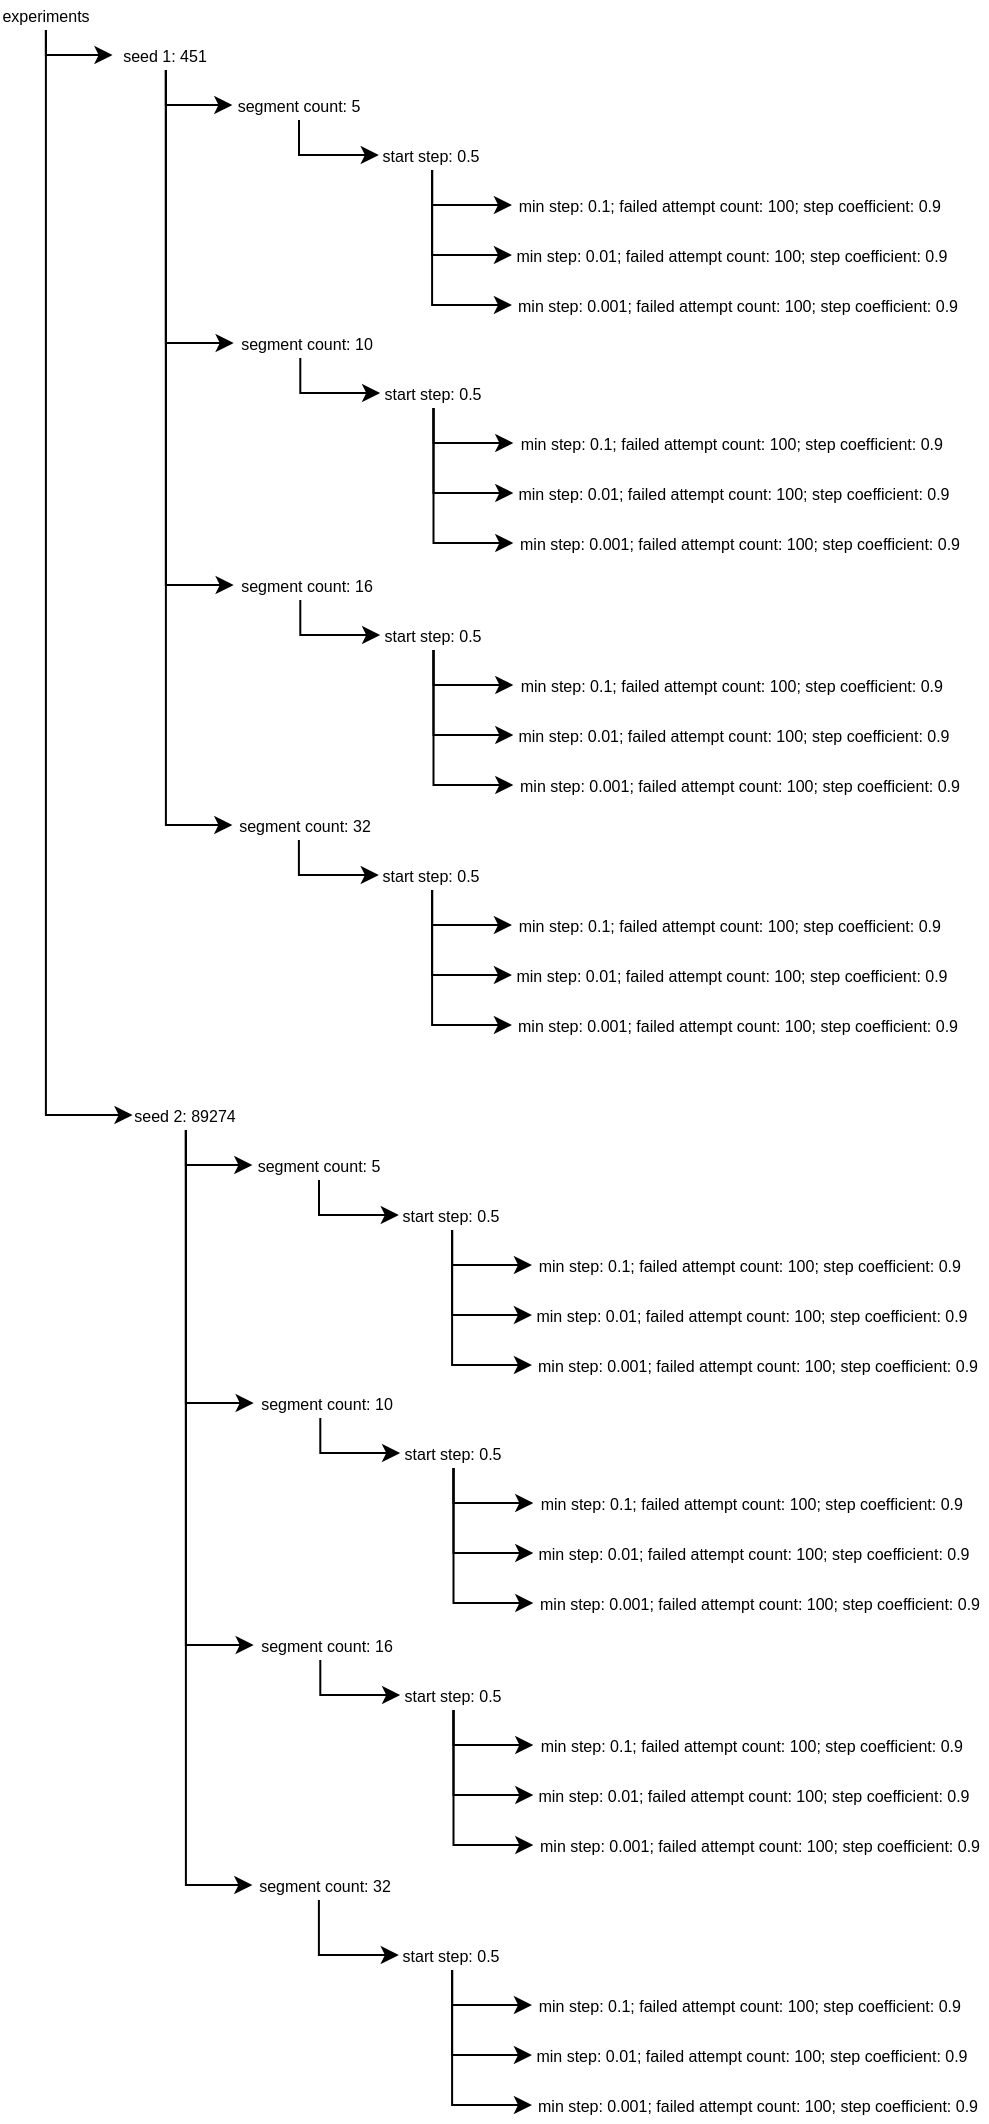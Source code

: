 <mxfile version="24.1.0" type="device">
  <diagram name="Page-1" id="G7vU5Jk2aDGEku781TAH">
    <mxGraphModel dx="989" dy="659" grid="1" gridSize="10" guides="1" tooltips="1" connect="1" arrows="1" fold="1" page="1" pageScale="1" pageWidth="850" pageHeight="1100" math="0" shadow="0">
      <root>
        <mxCell id="0" />
        <mxCell id="1" parent="0" />
        <mxCell id="Tn-plqf3XHTxCnsARwkG-59" value="" style="group;fontSize=8;" vertex="1" connectable="0" parent="1">
          <mxGeometry x="30" y="10" width="480" height="520" as="geometry" />
        </mxCell>
        <mxCell id="Tn-plqf3XHTxCnsARwkG-3" style="edgeStyle=orthogonalEdgeStyle;rounded=0;orthogonalLoop=1;jettySize=auto;html=1;entryX=0;entryY=0.5;entryDx=0;entryDy=0;fontSize=8;" edge="1" parent="Tn-plqf3XHTxCnsARwkG-59" source="Tn-plqf3XHTxCnsARwkG-1" target="Tn-plqf3XHTxCnsARwkG-2">
          <mxGeometry relative="1" as="geometry">
            <Array as="points">
              <mxPoint x="19.972" y="27.5" />
            </Array>
          </mxGeometry>
        </mxCell>
        <mxCell id="Tn-plqf3XHTxCnsARwkG-1" value="experiments" style="text;html=1;align=center;verticalAlign=middle;whiteSpace=wrap;rounded=0;fontSize=8;" vertex="1" parent="Tn-plqf3XHTxCnsARwkG-59">
          <mxGeometry width="39.945" height="15.0" as="geometry" />
        </mxCell>
        <mxCell id="Tn-plqf3XHTxCnsARwkG-9" style="edgeStyle=orthogonalEdgeStyle;rounded=0;orthogonalLoop=1;jettySize=auto;html=1;entryX=0;entryY=0.5;entryDx=0;entryDy=0;fontSize=8;" edge="1" parent="Tn-plqf3XHTxCnsARwkG-59" source="Tn-plqf3XHTxCnsARwkG-2" target="Tn-plqf3XHTxCnsARwkG-4">
          <mxGeometry relative="1" as="geometry">
            <Array as="points">
              <mxPoint x="79.889" y="52.5" />
            </Array>
          </mxGeometry>
        </mxCell>
        <mxCell id="Tn-plqf3XHTxCnsARwkG-38" style="edgeStyle=orthogonalEdgeStyle;rounded=0;orthogonalLoop=1;jettySize=auto;html=1;entryX=0;entryY=0.5;entryDx=0;entryDy=0;fontSize=8;" edge="1" parent="Tn-plqf3XHTxCnsARwkG-59" source="Tn-plqf3XHTxCnsARwkG-2" target="Tn-plqf3XHTxCnsARwkG-30">
          <mxGeometry relative="1" as="geometry">
            <Array as="points">
              <mxPoint x="79.889" y="171.5" />
            </Array>
          </mxGeometry>
        </mxCell>
        <mxCell id="Tn-plqf3XHTxCnsARwkG-48" style="edgeStyle=orthogonalEdgeStyle;rounded=0;orthogonalLoop=1;jettySize=auto;html=1;entryX=0;entryY=0.5;entryDx=0;entryDy=0;fontSize=8;" edge="1" parent="Tn-plqf3XHTxCnsARwkG-59" source="Tn-plqf3XHTxCnsARwkG-2" target="Tn-plqf3XHTxCnsARwkG-40">
          <mxGeometry relative="1" as="geometry">
            <Array as="points">
              <mxPoint x="79.889" y="292.5" />
            </Array>
          </mxGeometry>
        </mxCell>
        <mxCell id="Tn-plqf3XHTxCnsARwkG-58" style="edgeStyle=orthogonalEdgeStyle;rounded=0;orthogonalLoop=1;jettySize=auto;html=1;entryX=0;entryY=0.5;entryDx=0;entryDy=0;fontSize=8;" edge="1" parent="Tn-plqf3XHTxCnsARwkG-59" source="Tn-plqf3XHTxCnsARwkG-2" target="Tn-plqf3XHTxCnsARwkG-50">
          <mxGeometry relative="1" as="geometry">
            <Array as="points">
              <mxPoint x="79.889" y="412.5" />
            </Array>
          </mxGeometry>
        </mxCell>
        <mxCell id="Tn-plqf3XHTxCnsARwkG-2" value="seed 1: 451" style="text;html=1;align=center;verticalAlign=middle;whiteSpace=wrap;rounded=0;fontSize=8;" vertex="1" parent="Tn-plqf3XHTxCnsARwkG-59">
          <mxGeometry x="53.259" y="20.0" width="53.259" height="15.0" as="geometry" />
        </mxCell>
        <mxCell id="Tn-plqf3XHTxCnsARwkG-11" style="edgeStyle=orthogonalEdgeStyle;rounded=0;orthogonalLoop=1;jettySize=auto;html=1;entryX=0;entryY=0.5;entryDx=0;entryDy=0;fontSize=8;" edge="1" parent="Tn-plqf3XHTxCnsARwkG-59" source="Tn-plqf3XHTxCnsARwkG-4" target="Tn-plqf3XHTxCnsARwkG-5">
          <mxGeometry relative="1" as="geometry">
            <Array as="points">
              <mxPoint x="146.463" y="77.5" />
            </Array>
          </mxGeometry>
        </mxCell>
        <mxCell id="Tn-plqf3XHTxCnsARwkG-4" value="segment count: 5" style="text;html=1;align=center;verticalAlign=middle;whiteSpace=wrap;rounded=0;fontSize=8;" vertex="1" parent="Tn-plqf3XHTxCnsARwkG-59">
          <mxGeometry x="113.176" y="45.0" width="66.574" height="15.0" as="geometry" />
        </mxCell>
        <mxCell id="Tn-plqf3XHTxCnsARwkG-13" style="edgeStyle=orthogonalEdgeStyle;rounded=0;orthogonalLoop=1;jettySize=auto;html=1;entryX=0;entryY=0.5;entryDx=0;entryDy=0;fontSize=8;" edge="1" parent="Tn-plqf3XHTxCnsARwkG-59" source="Tn-plqf3XHTxCnsARwkG-5" target="Tn-plqf3XHTxCnsARwkG-12">
          <mxGeometry relative="1" as="geometry">
            <Array as="points">
              <mxPoint x="213.037" y="102.5" />
            </Array>
          </mxGeometry>
        </mxCell>
        <mxCell id="Tn-plqf3XHTxCnsARwkG-16" style="edgeStyle=orthogonalEdgeStyle;rounded=0;orthogonalLoop=1;jettySize=auto;html=1;entryX=0;entryY=0.5;entryDx=0;entryDy=0;fontSize=8;" edge="1" parent="Tn-plqf3XHTxCnsARwkG-59" source="Tn-plqf3XHTxCnsARwkG-5" target="Tn-plqf3XHTxCnsARwkG-14">
          <mxGeometry relative="1" as="geometry">
            <Array as="points">
              <mxPoint x="213.037" y="127.5" />
            </Array>
          </mxGeometry>
        </mxCell>
        <mxCell id="Tn-plqf3XHTxCnsARwkG-17" style="edgeStyle=orthogonalEdgeStyle;rounded=0;orthogonalLoop=1;jettySize=auto;html=1;entryX=0;entryY=0.5;entryDx=0;entryDy=0;fontSize=8;" edge="1" parent="Tn-plqf3XHTxCnsARwkG-59" source="Tn-plqf3XHTxCnsARwkG-5" target="Tn-plqf3XHTxCnsARwkG-15">
          <mxGeometry relative="1" as="geometry">
            <Array as="points">
              <mxPoint x="213.037" y="152.5" />
            </Array>
          </mxGeometry>
        </mxCell>
        <mxCell id="Tn-plqf3XHTxCnsARwkG-5" value="start step: 0.5" style="text;html=1;align=center;verticalAlign=middle;whiteSpace=wrap;rounded=0;fontSize=8;" vertex="1" parent="Tn-plqf3XHTxCnsARwkG-59">
          <mxGeometry x="186.408" y="70.0" width="53.259" height="15.0" as="geometry" />
        </mxCell>
        <mxCell id="Tn-plqf3XHTxCnsARwkG-12" value="min step: 0.1; failed attempt count: 100; step coefficient: 0.9&amp;nbsp;" style="text;html=1;align=center;verticalAlign=middle;whiteSpace=wrap;rounded=0;fontSize=8;" vertex="1" parent="Tn-plqf3XHTxCnsARwkG-59">
          <mxGeometry x="252.982" y="95.0" width="219.695" height="15.0" as="geometry" />
        </mxCell>
        <mxCell id="Tn-plqf3XHTxCnsARwkG-14" value="min step: 0.01; failed attempt count: 100; step coefficient: 0.9" style="text;html=1;align=center;verticalAlign=middle;whiteSpace=wrap;rounded=0;fontSize=8;" vertex="1" parent="Tn-plqf3XHTxCnsARwkG-59">
          <mxGeometry x="252.982" y="120.0" width="219.695" height="15.0" as="geometry" />
        </mxCell>
        <mxCell id="Tn-plqf3XHTxCnsARwkG-15" value="min step: 0.001; failed attempt count: 100; step coefficient: 0.9" style="text;html=1;align=center;verticalAlign=middle;whiteSpace=wrap;rounded=0;fontSize=8;" vertex="1" parent="Tn-plqf3XHTxCnsARwkG-59">
          <mxGeometry x="252.982" y="145.0" width="226.352" height="15.0" as="geometry" />
        </mxCell>
        <mxCell id="Tn-plqf3XHTxCnsARwkG-29" style="edgeStyle=orthogonalEdgeStyle;rounded=0;orthogonalLoop=1;jettySize=auto;html=1;entryX=0;entryY=0.5;entryDx=0;entryDy=0;fontSize=8;" edge="1" parent="Tn-plqf3XHTxCnsARwkG-59" source="Tn-plqf3XHTxCnsARwkG-30" target="Tn-plqf3XHTxCnsARwkG-34">
          <mxGeometry relative="1" as="geometry">
            <Array as="points">
              <mxPoint x="147.129" y="196.5" />
            </Array>
          </mxGeometry>
        </mxCell>
        <mxCell id="Tn-plqf3XHTxCnsARwkG-30" value="segment count: 10" style="text;html=1;align=center;verticalAlign=middle;whiteSpace=wrap;rounded=0;fontSize=8;" vertex="1" parent="Tn-plqf3XHTxCnsARwkG-59">
          <mxGeometry x="113.842" y="164" width="72.566" height="15.0" as="geometry" />
        </mxCell>
        <mxCell id="Tn-plqf3XHTxCnsARwkG-31" style="edgeStyle=orthogonalEdgeStyle;rounded=0;orthogonalLoop=1;jettySize=auto;html=1;entryX=0;entryY=0.5;entryDx=0;entryDy=0;fontSize=8;" edge="1" parent="Tn-plqf3XHTxCnsARwkG-59" source="Tn-plqf3XHTxCnsARwkG-34" target="Tn-plqf3XHTxCnsARwkG-35">
          <mxGeometry relative="1" as="geometry">
            <Array as="points">
              <mxPoint x="213.703" y="221.5" />
            </Array>
          </mxGeometry>
        </mxCell>
        <mxCell id="Tn-plqf3XHTxCnsARwkG-32" style="edgeStyle=orthogonalEdgeStyle;rounded=0;orthogonalLoop=1;jettySize=auto;html=1;entryX=0;entryY=0.5;entryDx=0;entryDy=0;fontSize=8;" edge="1" parent="Tn-plqf3XHTxCnsARwkG-59" source="Tn-plqf3XHTxCnsARwkG-34" target="Tn-plqf3XHTxCnsARwkG-36">
          <mxGeometry relative="1" as="geometry">
            <Array as="points">
              <mxPoint x="213.703" y="246.5" />
            </Array>
          </mxGeometry>
        </mxCell>
        <mxCell id="Tn-plqf3XHTxCnsARwkG-33" style="edgeStyle=orthogonalEdgeStyle;rounded=0;orthogonalLoop=1;jettySize=auto;html=1;entryX=0;entryY=0.5;entryDx=0;entryDy=0;fontSize=8;" edge="1" parent="Tn-plqf3XHTxCnsARwkG-59" source="Tn-plqf3XHTxCnsARwkG-34" target="Tn-plqf3XHTxCnsARwkG-37">
          <mxGeometry relative="1" as="geometry">
            <Array as="points">
              <mxPoint x="213.703" y="271.5" />
            </Array>
          </mxGeometry>
        </mxCell>
        <mxCell id="Tn-plqf3XHTxCnsARwkG-34" value="start step: 0.5" style="text;html=1;align=center;verticalAlign=middle;whiteSpace=wrap;rounded=0;fontSize=8;" vertex="1" parent="Tn-plqf3XHTxCnsARwkG-59">
          <mxGeometry x="187.074" y="189.0" width="53.259" height="15.0" as="geometry" />
        </mxCell>
        <mxCell id="Tn-plqf3XHTxCnsARwkG-35" value="min step: 0.1; failed attempt count: 100; step coefficient: 0.9&amp;nbsp;" style="text;html=1;align=center;verticalAlign=middle;whiteSpace=wrap;rounded=0;fontSize=8;" vertex="1" parent="Tn-plqf3XHTxCnsARwkG-59">
          <mxGeometry x="253.648" y="214.0" width="219.695" height="15.0" as="geometry" />
        </mxCell>
        <mxCell id="Tn-plqf3XHTxCnsARwkG-36" value="min step: 0.01; failed attempt count: 100; step coefficient: 0.9" style="text;html=1;align=center;verticalAlign=middle;whiteSpace=wrap;rounded=0;fontSize=8;" vertex="1" parent="Tn-plqf3XHTxCnsARwkG-59">
          <mxGeometry x="253.648" y="239.0" width="219.695" height="15.0" as="geometry" />
        </mxCell>
        <mxCell id="Tn-plqf3XHTxCnsARwkG-37" value="min step: 0.001; failed attempt count: 100; step coefficient: 0.9" style="text;html=1;align=center;verticalAlign=middle;whiteSpace=wrap;rounded=0;fontSize=8;" vertex="1" parent="Tn-plqf3XHTxCnsARwkG-59">
          <mxGeometry x="253.648" y="264.0" width="226.352" height="15.0" as="geometry" />
        </mxCell>
        <mxCell id="Tn-plqf3XHTxCnsARwkG-39" style="edgeStyle=orthogonalEdgeStyle;rounded=0;orthogonalLoop=1;jettySize=auto;html=1;entryX=0;entryY=0.5;entryDx=0;entryDy=0;fontSize=8;" edge="1" parent="Tn-plqf3XHTxCnsARwkG-59" source="Tn-plqf3XHTxCnsARwkG-40" target="Tn-plqf3XHTxCnsARwkG-44">
          <mxGeometry relative="1" as="geometry">
            <Array as="points">
              <mxPoint x="147.129" y="317.5" />
            </Array>
          </mxGeometry>
        </mxCell>
        <mxCell id="Tn-plqf3XHTxCnsARwkG-40" value="segment count: 16" style="text;html=1;align=center;verticalAlign=middle;whiteSpace=wrap;rounded=0;fontSize=8;" vertex="1" parent="Tn-plqf3XHTxCnsARwkG-59">
          <mxGeometry x="113.842" y="285.0" width="72.566" height="15.0" as="geometry" />
        </mxCell>
        <mxCell id="Tn-plqf3XHTxCnsARwkG-41" style="edgeStyle=orthogonalEdgeStyle;rounded=0;orthogonalLoop=1;jettySize=auto;html=1;entryX=0;entryY=0.5;entryDx=0;entryDy=0;fontSize=8;" edge="1" parent="Tn-plqf3XHTxCnsARwkG-59" source="Tn-plqf3XHTxCnsARwkG-44" target="Tn-plqf3XHTxCnsARwkG-45">
          <mxGeometry relative="1" as="geometry">
            <Array as="points">
              <mxPoint x="213.703" y="342.5" />
            </Array>
          </mxGeometry>
        </mxCell>
        <mxCell id="Tn-plqf3XHTxCnsARwkG-42" style="edgeStyle=orthogonalEdgeStyle;rounded=0;orthogonalLoop=1;jettySize=auto;html=1;entryX=0;entryY=0.5;entryDx=0;entryDy=0;fontSize=8;" edge="1" parent="Tn-plqf3XHTxCnsARwkG-59" source="Tn-plqf3XHTxCnsARwkG-44" target="Tn-plqf3XHTxCnsARwkG-46">
          <mxGeometry relative="1" as="geometry">
            <Array as="points">
              <mxPoint x="213.703" y="367.5" />
            </Array>
          </mxGeometry>
        </mxCell>
        <mxCell id="Tn-plqf3XHTxCnsARwkG-43" style="edgeStyle=orthogonalEdgeStyle;rounded=0;orthogonalLoop=1;jettySize=auto;html=1;entryX=0;entryY=0.5;entryDx=0;entryDy=0;fontSize=8;" edge="1" parent="Tn-plqf3XHTxCnsARwkG-59" source="Tn-plqf3XHTxCnsARwkG-44" target="Tn-plqf3XHTxCnsARwkG-47">
          <mxGeometry relative="1" as="geometry">
            <Array as="points">
              <mxPoint x="213.703" y="392.5" />
            </Array>
          </mxGeometry>
        </mxCell>
        <mxCell id="Tn-plqf3XHTxCnsARwkG-44" value="start step: 0.5" style="text;html=1;align=center;verticalAlign=middle;whiteSpace=wrap;rounded=0;fontSize=8;" vertex="1" parent="Tn-plqf3XHTxCnsARwkG-59">
          <mxGeometry x="187.074" y="310" width="53.259" height="15.0" as="geometry" />
        </mxCell>
        <mxCell id="Tn-plqf3XHTxCnsARwkG-45" value="min step: 0.1; failed attempt count: 100; step coefficient: 0.9&amp;nbsp;" style="text;html=1;align=center;verticalAlign=middle;whiteSpace=wrap;rounded=0;fontSize=8;" vertex="1" parent="Tn-plqf3XHTxCnsARwkG-59">
          <mxGeometry x="253.648" y="335.0" width="219.695" height="15.0" as="geometry" />
        </mxCell>
        <mxCell id="Tn-plqf3XHTxCnsARwkG-46" value="min step: 0.01; failed attempt count: 100; step coefficient: 0.9" style="text;html=1;align=center;verticalAlign=middle;whiteSpace=wrap;rounded=0;fontSize=8;" vertex="1" parent="Tn-plqf3XHTxCnsARwkG-59">
          <mxGeometry x="253.648" y="360.0" width="219.695" height="15.0" as="geometry" />
        </mxCell>
        <mxCell id="Tn-plqf3XHTxCnsARwkG-47" value="min step: 0.001; failed attempt count: 100; step coefficient: 0.9" style="text;html=1;align=center;verticalAlign=middle;whiteSpace=wrap;rounded=0;fontSize=8;" vertex="1" parent="Tn-plqf3XHTxCnsARwkG-59">
          <mxGeometry x="253.648" y="385.0" width="226.352" height="15.0" as="geometry" />
        </mxCell>
        <mxCell id="Tn-plqf3XHTxCnsARwkG-49" style="edgeStyle=orthogonalEdgeStyle;rounded=0;orthogonalLoop=1;jettySize=auto;html=1;entryX=0;entryY=0.5;entryDx=0;entryDy=0;fontSize=8;" edge="1" parent="Tn-plqf3XHTxCnsARwkG-59" source="Tn-plqf3XHTxCnsARwkG-50" target="Tn-plqf3XHTxCnsARwkG-54">
          <mxGeometry relative="1" as="geometry">
            <Array as="points">
              <mxPoint x="146.463" y="437.5" />
            </Array>
          </mxGeometry>
        </mxCell>
        <mxCell id="Tn-plqf3XHTxCnsARwkG-50" value="segment count: 32" style="text;html=1;align=center;verticalAlign=middle;whiteSpace=wrap;rounded=0;fontSize=8;" vertex="1" parent="Tn-plqf3XHTxCnsARwkG-59">
          <mxGeometry x="113.176" y="405" width="72.566" height="15.0" as="geometry" />
        </mxCell>
        <mxCell id="Tn-plqf3XHTxCnsARwkG-51" style="edgeStyle=orthogonalEdgeStyle;rounded=0;orthogonalLoop=1;jettySize=auto;html=1;entryX=0;entryY=0.5;entryDx=0;entryDy=0;fontSize=8;" edge="1" parent="Tn-plqf3XHTxCnsARwkG-59" source="Tn-plqf3XHTxCnsARwkG-54" target="Tn-plqf3XHTxCnsARwkG-55">
          <mxGeometry relative="1" as="geometry">
            <Array as="points">
              <mxPoint x="213.037" y="462.5" />
            </Array>
          </mxGeometry>
        </mxCell>
        <mxCell id="Tn-plqf3XHTxCnsARwkG-52" style="edgeStyle=orthogonalEdgeStyle;rounded=0;orthogonalLoop=1;jettySize=auto;html=1;entryX=0;entryY=0.5;entryDx=0;entryDy=0;fontSize=8;" edge="1" parent="Tn-plqf3XHTxCnsARwkG-59" source="Tn-plqf3XHTxCnsARwkG-54" target="Tn-plqf3XHTxCnsARwkG-56">
          <mxGeometry relative="1" as="geometry">
            <Array as="points">
              <mxPoint x="213.037" y="487.5" />
            </Array>
          </mxGeometry>
        </mxCell>
        <mxCell id="Tn-plqf3XHTxCnsARwkG-53" style="edgeStyle=orthogonalEdgeStyle;rounded=0;orthogonalLoop=1;jettySize=auto;html=1;entryX=0;entryY=0.5;entryDx=0;entryDy=0;fontSize=8;" edge="1" parent="Tn-plqf3XHTxCnsARwkG-59" source="Tn-plqf3XHTxCnsARwkG-54" target="Tn-plqf3XHTxCnsARwkG-57">
          <mxGeometry relative="1" as="geometry">
            <Array as="points">
              <mxPoint x="213.037" y="512.5" />
            </Array>
          </mxGeometry>
        </mxCell>
        <mxCell id="Tn-plqf3XHTxCnsARwkG-54" value="start step: 0.5" style="text;html=1;align=center;verticalAlign=middle;whiteSpace=wrap;rounded=0;fontSize=8;" vertex="1" parent="Tn-plqf3XHTxCnsARwkG-59">
          <mxGeometry x="186.408" y="430.0" width="53.259" height="15.0" as="geometry" />
        </mxCell>
        <mxCell id="Tn-plqf3XHTxCnsARwkG-55" value="min step: 0.1; failed attempt count: 100; step coefficient: 0.9&amp;nbsp;" style="text;html=1;align=center;verticalAlign=middle;whiteSpace=wrap;rounded=0;fontSize=8;" vertex="1" parent="Tn-plqf3XHTxCnsARwkG-59">
          <mxGeometry x="252.982" y="455" width="219.695" height="15.0" as="geometry" />
        </mxCell>
        <mxCell id="Tn-plqf3XHTxCnsARwkG-56" value="min step: 0.01; failed attempt count: 100; step coefficient: 0.9" style="text;html=1;align=center;verticalAlign=middle;whiteSpace=wrap;rounded=0;fontSize=8;" vertex="1" parent="Tn-plqf3XHTxCnsARwkG-59">
          <mxGeometry x="252.982" y="480.0" width="219.695" height="15.0" as="geometry" />
        </mxCell>
        <mxCell id="Tn-plqf3XHTxCnsARwkG-57" value="min step: 0.001; failed attempt count: 100; step coefficient: 0.9" style="text;html=1;align=center;verticalAlign=middle;whiteSpace=wrap;rounded=0;fontSize=8;" vertex="1" parent="Tn-plqf3XHTxCnsARwkG-59">
          <mxGeometry x="252.982" y="505.0" width="226.352" height="15.0" as="geometry" />
        </mxCell>
        <mxCell id="Tn-plqf3XHTxCnsARwkG-60" value="" style="group;fontSize=8;" vertex="1" connectable="0" parent="1">
          <mxGeometry x="40" y="550" width="480" height="520" as="geometry" />
        </mxCell>
        <mxCell id="Tn-plqf3XHTxCnsARwkG-97" style="edgeStyle=orthogonalEdgeStyle;rounded=0;orthogonalLoop=1;jettySize=auto;html=1;entryX=0;entryY=0.5;entryDx=0;entryDy=0;fontSize=8;" edge="1" parent="Tn-plqf3XHTxCnsARwkG-60" source="Tn-plqf3XHTxCnsARwkG-100" target="Tn-plqf3XHTxCnsARwkG-101">
          <mxGeometry relative="1" as="geometry">
            <Array as="points">
              <mxPoint x="213.037" y="462.5" />
            </Array>
          </mxGeometry>
        </mxCell>
        <mxCell id="Tn-plqf3XHTxCnsARwkG-98" style="edgeStyle=orthogonalEdgeStyle;rounded=0;orthogonalLoop=1;jettySize=auto;html=1;entryX=0;entryY=0.5;entryDx=0;entryDy=0;fontSize=8;" edge="1" parent="Tn-plqf3XHTxCnsARwkG-60" source="Tn-plqf3XHTxCnsARwkG-100" target="Tn-plqf3XHTxCnsARwkG-102">
          <mxGeometry relative="1" as="geometry">
            <Array as="points">
              <mxPoint x="213.037" y="487.5" />
            </Array>
          </mxGeometry>
        </mxCell>
        <mxCell id="Tn-plqf3XHTxCnsARwkG-99" style="edgeStyle=orthogonalEdgeStyle;rounded=0;orthogonalLoop=1;jettySize=auto;html=1;entryX=0;entryY=0.5;entryDx=0;entryDy=0;fontSize=8;" edge="1" parent="Tn-plqf3XHTxCnsARwkG-60" source="Tn-plqf3XHTxCnsARwkG-100" target="Tn-plqf3XHTxCnsARwkG-103">
          <mxGeometry relative="1" as="geometry">
            <Array as="points">
              <mxPoint x="213.037" y="512.5" />
            </Array>
          </mxGeometry>
        </mxCell>
        <mxCell id="Tn-plqf3XHTxCnsARwkG-100" value="start step: 0.5" style="text;html=1;align=center;verticalAlign=middle;whiteSpace=wrap;rounded=0;fontSize=8;" vertex="1" parent="Tn-plqf3XHTxCnsARwkG-60">
          <mxGeometry x="186.408" y="430.0" width="53.259" height="15.0" as="geometry" />
        </mxCell>
        <mxCell id="Tn-plqf3XHTxCnsARwkG-101" value="min step: 0.1; failed attempt count: 100; step coefficient: 0.9&amp;nbsp;" style="text;html=1;align=center;verticalAlign=middle;whiteSpace=wrap;rounded=0;fontSize=8;" vertex="1" parent="Tn-plqf3XHTxCnsARwkG-60">
          <mxGeometry x="252.982" y="455" width="219.695" height="15.0" as="geometry" />
        </mxCell>
        <mxCell id="Tn-plqf3XHTxCnsARwkG-102" value="min step: 0.01; failed attempt count: 100; step coefficient: 0.9" style="text;html=1;align=center;verticalAlign=middle;whiteSpace=wrap;rounded=0;fontSize=8;" vertex="1" parent="Tn-plqf3XHTxCnsARwkG-60">
          <mxGeometry x="252.982" y="480.0" width="219.695" height="15.0" as="geometry" />
        </mxCell>
        <mxCell id="Tn-plqf3XHTxCnsARwkG-103" value="min step: 0.001; failed attempt count: 100; step coefficient: 0.9" style="text;html=1;align=center;verticalAlign=middle;whiteSpace=wrap;rounded=0;fontSize=8;" vertex="1" parent="Tn-plqf3XHTxCnsARwkG-60">
          <mxGeometry x="252.982" y="505.0" width="226.352" height="15.0" as="geometry" />
        </mxCell>
        <mxCell id="Tn-plqf3XHTxCnsARwkG-104" value="" style="group" vertex="1" connectable="0" parent="1">
          <mxGeometry x="40" y="540" width="480.0" height="420" as="geometry" />
        </mxCell>
        <mxCell id="Tn-plqf3XHTxCnsARwkG-63" style="edgeStyle=orthogonalEdgeStyle;rounded=0;orthogonalLoop=1;jettySize=auto;html=1;entryX=0;entryY=0.5;entryDx=0;entryDy=0;fontSize=8;" edge="1" parent="Tn-plqf3XHTxCnsARwkG-104" source="Tn-plqf3XHTxCnsARwkG-67" target="Tn-plqf3XHTxCnsARwkG-69">
          <mxGeometry relative="1" as="geometry">
            <Array as="points">
              <mxPoint x="79.889" y="52.5" />
            </Array>
          </mxGeometry>
        </mxCell>
        <mxCell id="Tn-plqf3XHTxCnsARwkG-64" style="edgeStyle=orthogonalEdgeStyle;rounded=0;orthogonalLoop=1;jettySize=auto;html=1;entryX=0;entryY=0.5;entryDx=0;entryDy=0;fontSize=8;" edge="1" parent="Tn-plqf3XHTxCnsARwkG-104" source="Tn-plqf3XHTxCnsARwkG-67" target="Tn-plqf3XHTxCnsARwkG-78">
          <mxGeometry relative="1" as="geometry">
            <Array as="points">
              <mxPoint x="79.889" y="171.5" />
            </Array>
          </mxGeometry>
        </mxCell>
        <mxCell id="Tn-plqf3XHTxCnsARwkG-65" style="edgeStyle=orthogonalEdgeStyle;rounded=0;orthogonalLoop=1;jettySize=auto;html=1;entryX=0;entryY=0.5;entryDx=0;entryDy=0;fontSize=8;" edge="1" parent="Tn-plqf3XHTxCnsARwkG-104" source="Tn-plqf3XHTxCnsARwkG-67" target="Tn-plqf3XHTxCnsARwkG-87">
          <mxGeometry relative="1" as="geometry">
            <Array as="points">
              <mxPoint x="79.889" y="292.5" />
            </Array>
          </mxGeometry>
        </mxCell>
        <mxCell id="Tn-plqf3XHTxCnsARwkG-66" style="edgeStyle=orthogonalEdgeStyle;rounded=0;orthogonalLoop=1;jettySize=auto;html=1;entryX=0;entryY=0.5;entryDx=0;entryDy=0;fontSize=8;" edge="1" parent="Tn-plqf3XHTxCnsARwkG-104" source="Tn-plqf3XHTxCnsARwkG-67" target="Tn-plqf3XHTxCnsARwkG-96">
          <mxGeometry relative="1" as="geometry">
            <Array as="points">
              <mxPoint x="79.889" y="412.5" />
            </Array>
          </mxGeometry>
        </mxCell>
        <mxCell id="Tn-plqf3XHTxCnsARwkG-67" value="seed 2: 89274" style="text;html=1;align=center;verticalAlign=middle;whiteSpace=wrap;rounded=0;fontSize=8;" vertex="1" parent="Tn-plqf3XHTxCnsARwkG-104">
          <mxGeometry x="53.259" y="20.0" width="53.259" height="15.0" as="geometry" />
        </mxCell>
        <mxCell id="Tn-plqf3XHTxCnsARwkG-68" style="edgeStyle=orthogonalEdgeStyle;rounded=0;orthogonalLoop=1;jettySize=auto;html=1;entryX=0;entryY=0.5;entryDx=0;entryDy=0;fontSize=8;" edge="1" parent="Tn-plqf3XHTxCnsARwkG-104" source="Tn-plqf3XHTxCnsARwkG-69" target="Tn-plqf3XHTxCnsARwkG-73">
          <mxGeometry relative="1" as="geometry">
            <Array as="points">
              <mxPoint x="146.463" y="77.5" />
            </Array>
          </mxGeometry>
        </mxCell>
        <mxCell id="Tn-plqf3XHTxCnsARwkG-69" value="segment count: 5" style="text;html=1;align=center;verticalAlign=middle;whiteSpace=wrap;rounded=0;fontSize=8;" vertex="1" parent="Tn-plqf3XHTxCnsARwkG-104">
          <mxGeometry x="113.176" y="45.0" width="66.574" height="15.0" as="geometry" />
        </mxCell>
        <mxCell id="Tn-plqf3XHTxCnsARwkG-70" style="edgeStyle=orthogonalEdgeStyle;rounded=0;orthogonalLoop=1;jettySize=auto;html=1;entryX=0;entryY=0.5;entryDx=0;entryDy=0;fontSize=8;" edge="1" parent="Tn-plqf3XHTxCnsARwkG-104" source="Tn-plqf3XHTxCnsARwkG-73" target="Tn-plqf3XHTxCnsARwkG-74">
          <mxGeometry relative="1" as="geometry">
            <Array as="points">
              <mxPoint x="213.037" y="102.5" />
            </Array>
          </mxGeometry>
        </mxCell>
        <mxCell id="Tn-plqf3XHTxCnsARwkG-71" style="edgeStyle=orthogonalEdgeStyle;rounded=0;orthogonalLoop=1;jettySize=auto;html=1;entryX=0;entryY=0.5;entryDx=0;entryDy=0;fontSize=8;" edge="1" parent="Tn-plqf3XHTxCnsARwkG-104" source="Tn-plqf3XHTxCnsARwkG-73" target="Tn-plqf3XHTxCnsARwkG-75">
          <mxGeometry relative="1" as="geometry">
            <Array as="points">
              <mxPoint x="213.037" y="127.5" />
            </Array>
          </mxGeometry>
        </mxCell>
        <mxCell id="Tn-plqf3XHTxCnsARwkG-72" style="edgeStyle=orthogonalEdgeStyle;rounded=0;orthogonalLoop=1;jettySize=auto;html=1;entryX=0;entryY=0.5;entryDx=0;entryDy=0;fontSize=8;" edge="1" parent="Tn-plqf3XHTxCnsARwkG-104" source="Tn-plqf3XHTxCnsARwkG-73" target="Tn-plqf3XHTxCnsARwkG-76">
          <mxGeometry relative="1" as="geometry">
            <Array as="points">
              <mxPoint x="213.037" y="152.5" />
            </Array>
          </mxGeometry>
        </mxCell>
        <mxCell id="Tn-plqf3XHTxCnsARwkG-73" value="start step: 0.5" style="text;html=1;align=center;verticalAlign=middle;whiteSpace=wrap;rounded=0;fontSize=8;" vertex="1" parent="Tn-plqf3XHTxCnsARwkG-104">
          <mxGeometry x="186.408" y="70.0" width="53.259" height="15.0" as="geometry" />
        </mxCell>
        <mxCell id="Tn-plqf3XHTxCnsARwkG-74" value="min step: 0.1; failed attempt count: 100; step coefficient: 0.9&amp;nbsp;" style="text;html=1;align=center;verticalAlign=middle;whiteSpace=wrap;rounded=0;fontSize=8;" vertex="1" parent="Tn-plqf3XHTxCnsARwkG-104">
          <mxGeometry x="252.982" y="95.0" width="219.695" height="15.0" as="geometry" />
        </mxCell>
        <mxCell id="Tn-plqf3XHTxCnsARwkG-75" value="min step: 0.01; failed attempt count: 100; step coefficient: 0.9" style="text;html=1;align=center;verticalAlign=middle;whiteSpace=wrap;rounded=0;fontSize=8;" vertex="1" parent="Tn-plqf3XHTxCnsARwkG-104">
          <mxGeometry x="252.982" y="120.0" width="219.695" height="15.0" as="geometry" />
        </mxCell>
        <mxCell id="Tn-plqf3XHTxCnsARwkG-76" value="min step: 0.001; failed attempt count: 100; step coefficient: 0.9" style="text;html=1;align=center;verticalAlign=middle;whiteSpace=wrap;rounded=0;fontSize=8;" vertex="1" parent="Tn-plqf3XHTxCnsARwkG-104">
          <mxGeometry x="252.982" y="145.0" width="226.352" height="15.0" as="geometry" />
        </mxCell>
        <mxCell id="Tn-plqf3XHTxCnsARwkG-77" style="edgeStyle=orthogonalEdgeStyle;rounded=0;orthogonalLoop=1;jettySize=auto;html=1;entryX=0;entryY=0.5;entryDx=0;entryDy=0;fontSize=8;" edge="1" parent="Tn-plqf3XHTxCnsARwkG-104" source="Tn-plqf3XHTxCnsARwkG-78" target="Tn-plqf3XHTxCnsARwkG-82">
          <mxGeometry relative="1" as="geometry">
            <Array as="points">
              <mxPoint x="147.129" y="196.5" />
            </Array>
          </mxGeometry>
        </mxCell>
        <mxCell id="Tn-plqf3XHTxCnsARwkG-78" value="segment count: 10" style="text;html=1;align=center;verticalAlign=middle;whiteSpace=wrap;rounded=0;fontSize=8;" vertex="1" parent="Tn-plqf3XHTxCnsARwkG-104">
          <mxGeometry x="113.842" y="164" width="72.566" height="15.0" as="geometry" />
        </mxCell>
        <mxCell id="Tn-plqf3XHTxCnsARwkG-79" style="edgeStyle=orthogonalEdgeStyle;rounded=0;orthogonalLoop=1;jettySize=auto;html=1;entryX=0;entryY=0.5;entryDx=0;entryDy=0;fontSize=8;" edge="1" parent="Tn-plqf3XHTxCnsARwkG-104" source="Tn-plqf3XHTxCnsARwkG-82" target="Tn-plqf3XHTxCnsARwkG-83">
          <mxGeometry relative="1" as="geometry">
            <Array as="points">
              <mxPoint x="213.703" y="221.5" />
            </Array>
          </mxGeometry>
        </mxCell>
        <mxCell id="Tn-plqf3XHTxCnsARwkG-80" style="edgeStyle=orthogonalEdgeStyle;rounded=0;orthogonalLoop=1;jettySize=auto;html=1;entryX=0;entryY=0.5;entryDx=0;entryDy=0;fontSize=8;" edge="1" parent="Tn-plqf3XHTxCnsARwkG-104" source="Tn-plqf3XHTxCnsARwkG-82" target="Tn-plqf3XHTxCnsARwkG-84">
          <mxGeometry relative="1" as="geometry">
            <Array as="points">
              <mxPoint x="213.703" y="246.5" />
            </Array>
          </mxGeometry>
        </mxCell>
        <mxCell id="Tn-plqf3XHTxCnsARwkG-81" style="edgeStyle=orthogonalEdgeStyle;rounded=0;orthogonalLoop=1;jettySize=auto;html=1;entryX=0;entryY=0.5;entryDx=0;entryDy=0;fontSize=8;" edge="1" parent="Tn-plqf3XHTxCnsARwkG-104" source="Tn-plqf3XHTxCnsARwkG-82" target="Tn-plqf3XHTxCnsARwkG-85">
          <mxGeometry relative="1" as="geometry">
            <Array as="points">
              <mxPoint x="213.703" y="271.5" />
            </Array>
          </mxGeometry>
        </mxCell>
        <mxCell id="Tn-plqf3XHTxCnsARwkG-82" value="start step: 0.5" style="text;html=1;align=center;verticalAlign=middle;whiteSpace=wrap;rounded=0;fontSize=8;" vertex="1" parent="Tn-plqf3XHTxCnsARwkG-104">
          <mxGeometry x="187.074" y="189.0" width="53.259" height="15.0" as="geometry" />
        </mxCell>
        <mxCell id="Tn-plqf3XHTxCnsARwkG-83" value="min step: 0.1; failed attempt count: 100; step coefficient: 0.9&amp;nbsp;" style="text;html=1;align=center;verticalAlign=middle;whiteSpace=wrap;rounded=0;fontSize=8;" vertex="1" parent="Tn-plqf3XHTxCnsARwkG-104">
          <mxGeometry x="253.648" y="214.0" width="219.695" height="15.0" as="geometry" />
        </mxCell>
        <mxCell id="Tn-plqf3XHTxCnsARwkG-84" value="min step: 0.01; failed attempt count: 100; step coefficient: 0.9" style="text;html=1;align=center;verticalAlign=middle;whiteSpace=wrap;rounded=0;fontSize=8;" vertex="1" parent="Tn-plqf3XHTxCnsARwkG-104">
          <mxGeometry x="253.648" y="239.0" width="219.695" height="15.0" as="geometry" />
        </mxCell>
        <mxCell id="Tn-plqf3XHTxCnsARwkG-85" value="min step: 0.001; failed attempt count: 100; step coefficient: 0.9" style="text;html=1;align=center;verticalAlign=middle;whiteSpace=wrap;rounded=0;fontSize=8;" vertex="1" parent="Tn-plqf3XHTxCnsARwkG-104">
          <mxGeometry x="253.648" y="264.0" width="226.352" height="15.0" as="geometry" />
        </mxCell>
        <mxCell id="Tn-plqf3XHTxCnsARwkG-86" style="edgeStyle=orthogonalEdgeStyle;rounded=0;orthogonalLoop=1;jettySize=auto;html=1;entryX=0;entryY=0.5;entryDx=0;entryDy=0;fontSize=8;" edge="1" parent="Tn-plqf3XHTxCnsARwkG-104" source="Tn-plqf3XHTxCnsARwkG-87" target="Tn-plqf3XHTxCnsARwkG-91">
          <mxGeometry relative="1" as="geometry">
            <Array as="points">
              <mxPoint x="147.129" y="317.5" />
            </Array>
          </mxGeometry>
        </mxCell>
        <mxCell id="Tn-plqf3XHTxCnsARwkG-87" value="segment count: 16" style="text;html=1;align=center;verticalAlign=middle;whiteSpace=wrap;rounded=0;fontSize=8;" vertex="1" parent="Tn-plqf3XHTxCnsARwkG-104">
          <mxGeometry x="113.842" y="285.0" width="72.566" height="15.0" as="geometry" />
        </mxCell>
        <mxCell id="Tn-plqf3XHTxCnsARwkG-88" style="edgeStyle=orthogonalEdgeStyle;rounded=0;orthogonalLoop=1;jettySize=auto;html=1;entryX=0;entryY=0.5;entryDx=0;entryDy=0;fontSize=8;" edge="1" parent="Tn-plqf3XHTxCnsARwkG-104" source="Tn-plqf3XHTxCnsARwkG-91" target="Tn-plqf3XHTxCnsARwkG-92">
          <mxGeometry relative="1" as="geometry">
            <Array as="points">
              <mxPoint x="213.703" y="342.5" />
            </Array>
          </mxGeometry>
        </mxCell>
        <mxCell id="Tn-plqf3XHTxCnsARwkG-89" style="edgeStyle=orthogonalEdgeStyle;rounded=0;orthogonalLoop=1;jettySize=auto;html=1;entryX=0;entryY=0.5;entryDx=0;entryDy=0;fontSize=8;" edge="1" parent="Tn-plqf3XHTxCnsARwkG-104" source="Tn-plqf3XHTxCnsARwkG-91" target="Tn-plqf3XHTxCnsARwkG-93">
          <mxGeometry relative="1" as="geometry">
            <Array as="points">
              <mxPoint x="213.703" y="367.5" />
            </Array>
          </mxGeometry>
        </mxCell>
        <mxCell id="Tn-plqf3XHTxCnsARwkG-90" style="edgeStyle=orthogonalEdgeStyle;rounded=0;orthogonalLoop=1;jettySize=auto;html=1;entryX=0;entryY=0.5;entryDx=0;entryDy=0;fontSize=8;" edge="1" parent="Tn-plqf3XHTxCnsARwkG-104" source="Tn-plqf3XHTxCnsARwkG-91" target="Tn-plqf3XHTxCnsARwkG-94">
          <mxGeometry relative="1" as="geometry">
            <Array as="points">
              <mxPoint x="213.703" y="392.5" />
            </Array>
          </mxGeometry>
        </mxCell>
        <mxCell id="Tn-plqf3XHTxCnsARwkG-91" value="start step: 0.5" style="text;html=1;align=center;verticalAlign=middle;whiteSpace=wrap;rounded=0;fontSize=8;" vertex="1" parent="Tn-plqf3XHTxCnsARwkG-104">
          <mxGeometry x="187.074" y="310" width="53.259" height="15.0" as="geometry" />
        </mxCell>
        <mxCell id="Tn-plqf3XHTxCnsARwkG-92" value="min step: 0.1; failed attempt count: 100; step coefficient: 0.9&amp;nbsp;" style="text;html=1;align=center;verticalAlign=middle;whiteSpace=wrap;rounded=0;fontSize=8;" vertex="1" parent="Tn-plqf3XHTxCnsARwkG-104">
          <mxGeometry x="253.648" y="335.0" width="219.695" height="15.0" as="geometry" />
        </mxCell>
        <mxCell id="Tn-plqf3XHTxCnsARwkG-93" value="min step: 0.01; failed attempt count: 100; step coefficient: 0.9" style="text;html=1;align=center;verticalAlign=middle;whiteSpace=wrap;rounded=0;fontSize=8;" vertex="1" parent="Tn-plqf3XHTxCnsARwkG-104">
          <mxGeometry x="253.648" y="360.0" width="219.695" height="15.0" as="geometry" />
        </mxCell>
        <mxCell id="Tn-plqf3XHTxCnsARwkG-94" value="min step: 0.001; failed attempt count: 100; step coefficient: 0.9" style="text;html=1;align=center;verticalAlign=middle;whiteSpace=wrap;rounded=0;fontSize=8;" vertex="1" parent="Tn-plqf3XHTxCnsARwkG-104">
          <mxGeometry x="253.648" y="385.0" width="226.352" height="15.0" as="geometry" />
        </mxCell>
        <mxCell id="Tn-plqf3XHTxCnsARwkG-96" value="segment count: 32" style="text;html=1;align=center;verticalAlign=middle;whiteSpace=wrap;rounded=0;fontSize=8;" vertex="1" parent="Tn-plqf3XHTxCnsARwkG-104">
          <mxGeometry x="113.176" y="405" width="72.566" height="15.0" as="geometry" />
        </mxCell>
        <mxCell id="Tn-plqf3XHTxCnsARwkG-95" style="edgeStyle=orthogonalEdgeStyle;rounded=0;orthogonalLoop=1;jettySize=auto;html=1;entryX=0;entryY=0.5;entryDx=0;entryDy=0;fontSize=8;" edge="1" parent="1" source="Tn-plqf3XHTxCnsARwkG-96" target="Tn-plqf3XHTxCnsARwkG-100">
          <mxGeometry relative="1" as="geometry">
            <Array as="points">
              <mxPoint x="186.463" y="987.5" />
            </Array>
          </mxGeometry>
        </mxCell>
        <mxCell id="Tn-plqf3XHTxCnsARwkG-105" style="edgeStyle=orthogonalEdgeStyle;rounded=0;orthogonalLoop=1;jettySize=auto;html=1;entryX=0;entryY=0.5;entryDx=0;entryDy=0;" edge="1" parent="1" source="Tn-plqf3XHTxCnsARwkG-1" target="Tn-plqf3XHTxCnsARwkG-67">
          <mxGeometry relative="1" as="geometry">
            <Array as="points">
              <mxPoint x="50" y="567" />
            </Array>
          </mxGeometry>
        </mxCell>
      </root>
    </mxGraphModel>
  </diagram>
</mxfile>
